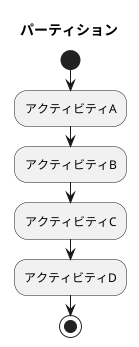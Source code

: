 @startuml 図7-9 スイムレーンの例
title パーティション

|ユーザーA|

start
:アクティビティA;
|ユーザーA|


' |ユーザーB|
:アクティビティB;

' |ユーザーC|
:アクティビティC;

' |ユーザーA|
:アクティビティD;

stop

@enduml